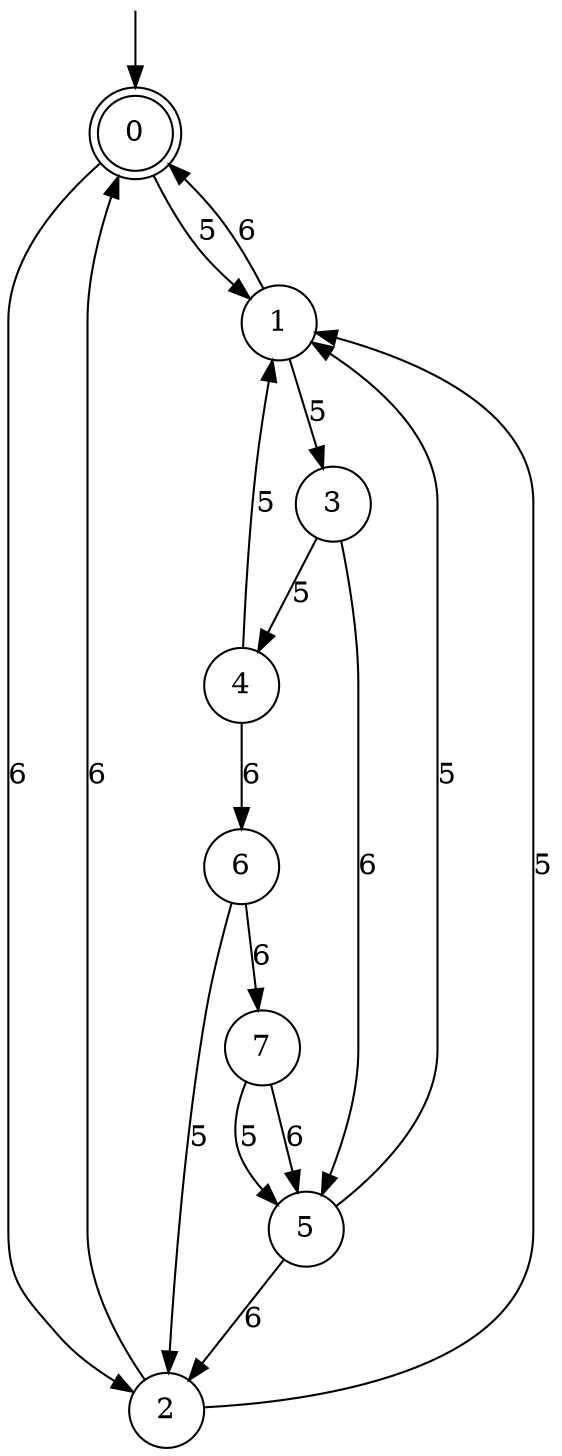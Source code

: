 digraph g {

	s0 [shape="doublecircle" label="0"];
	s1 [shape="circle" label="1"];
	s2 [shape="circle" label="2"];
	s3 [shape="circle" label="3"];
	s4 [shape="circle" label="4"];
	s5 [shape="circle" label="5"];
	s6 [shape="circle" label="6"];
	s7 [shape="circle" label="7"];
	s0 -> s1 [label="5"];
	s0 -> s2 [label="6"];
	s1 -> s3 [label="5"];
	s1 -> s0 [label="6"];
	s2 -> s1 [label="5"];
	s2 -> s0 [label="6"];
	s3 -> s4 [label="5"];
	s3 -> s5 [label="6"];
	s4 -> s1 [label="5"];
	s4 -> s6 [label="6"];
	s5 -> s1 [label="5"];
	s5 -> s2 [label="6"];
	s6 -> s2 [label="5"];
	s6 -> s7 [label="6"];
	s7 -> s5 [label="5"];
	s7 -> s5 [label="6"];

__start0 [label="" shape="none" width="0" height="0"];
__start0 -> s0;

}
